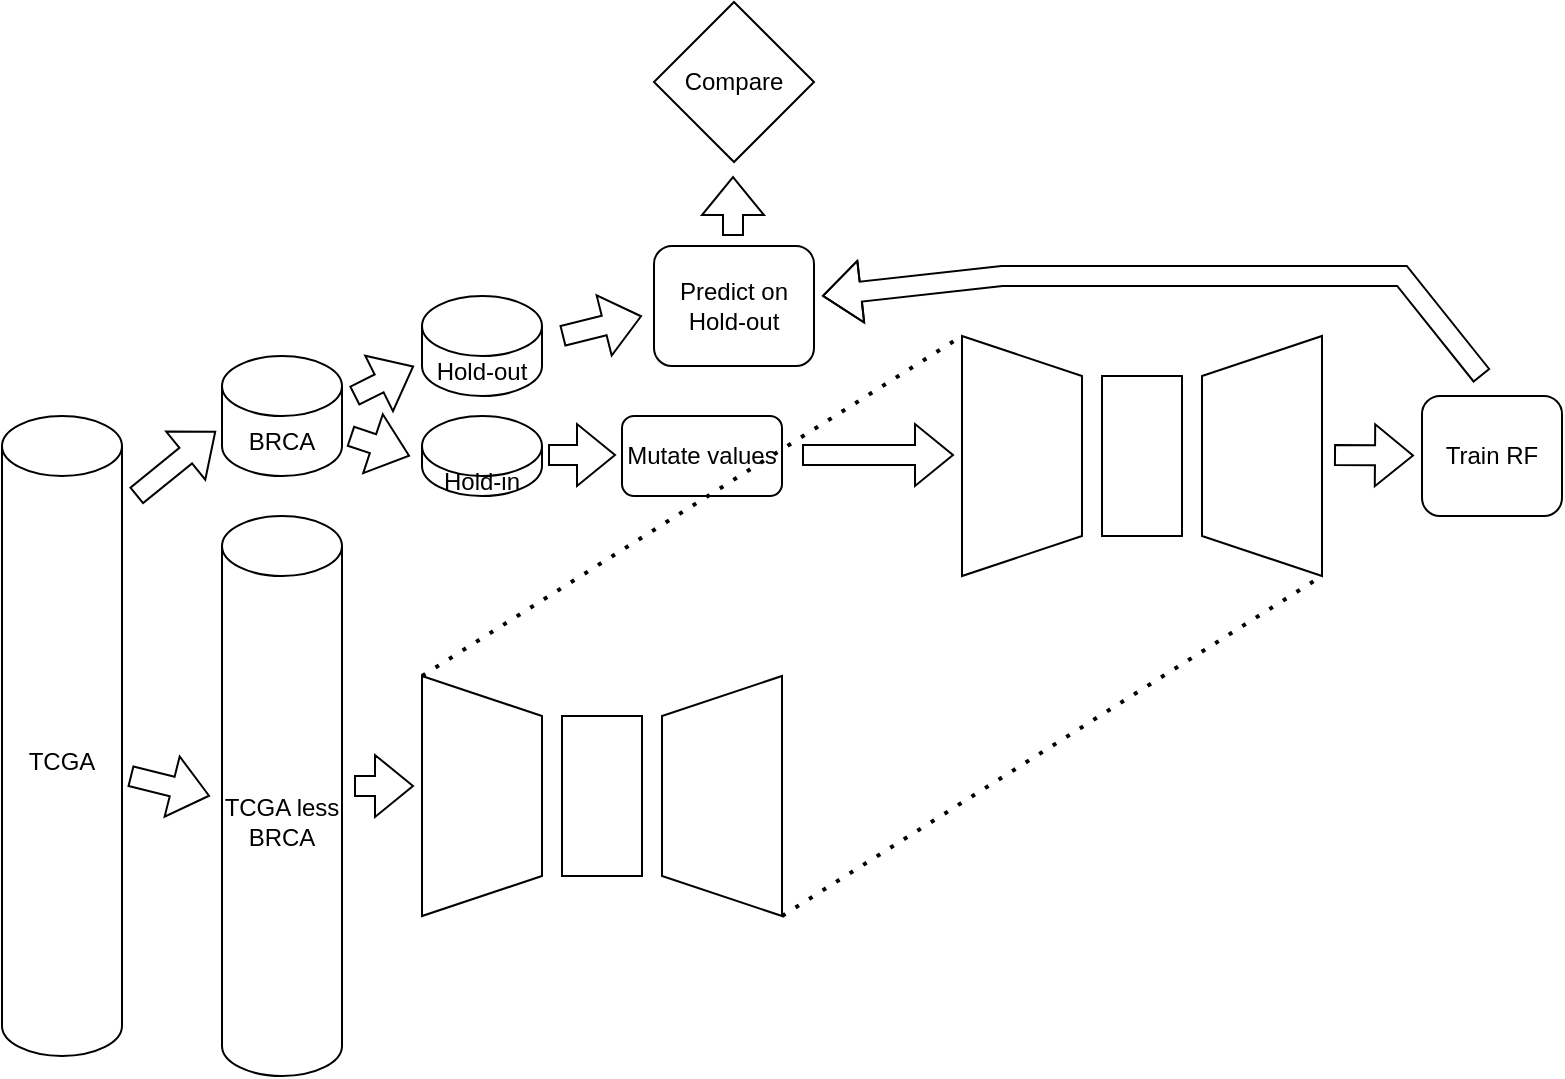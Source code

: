 <mxfile version="20.6.2" type="device"><diagram id="F2SDNA21r888q3fSZKig" name="Page-1"><mxGraphModel dx="1009" dy="1631" grid="1" gridSize="10" guides="1" tooltips="1" connect="1" arrows="1" fold="1" page="1" pageScale="1" pageWidth="850" pageHeight="1100" math="0" shadow="0"><root><mxCell id="0"/><mxCell id="1" parent="0"/><mxCell id="K8qbocZIVU_GEjZZt682-1" value="TCGA" style="shape=cylinder3;whiteSpace=wrap;html=1;boundedLbl=1;backgroundOutline=1;size=15;" vertex="1" parent="1"><mxGeometry x="40" y="200" width="60" height="320" as="geometry"/></mxCell><mxCell id="K8qbocZIVU_GEjZZt682-2" value="TCGA less BRCA" style="shape=cylinder3;whiteSpace=wrap;html=1;boundedLbl=1;backgroundOutline=1;size=15;" vertex="1" parent="1"><mxGeometry x="150" y="250" width="60" height="280" as="geometry"/></mxCell><mxCell id="K8qbocZIVU_GEjZZt682-3" value="BRCA" style="shape=cylinder3;whiteSpace=wrap;html=1;boundedLbl=1;backgroundOutline=1;size=15;" vertex="1" parent="1"><mxGeometry x="150" y="170" width="60" height="60" as="geometry"/></mxCell><mxCell id="K8qbocZIVU_GEjZZt682-4" value="Hold-out" style="shape=cylinder3;whiteSpace=wrap;html=1;boundedLbl=1;backgroundOutline=1;size=15;" vertex="1" parent="1"><mxGeometry x="250" y="140" width="60" height="50" as="geometry"/></mxCell><mxCell id="K8qbocZIVU_GEjZZt682-5" value="Hold-in" style="shape=cylinder3;whiteSpace=wrap;html=1;boundedLbl=1;backgroundOutline=1;size=15;" vertex="1" parent="1"><mxGeometry x="250" y="200" width="60" height="40" as="geometry"/></mxCell><mxCell id="K8qbocZIVU_GEjZZt682-9" value="" style="group" vertex="1" connectable="0" parent="1"><mxGeometry x="250" y="330" width="180" height="120" as="geometry"/></mxCell><mxCell id="K8qbocZIVU_GEjZZt682-6" value="" style="shape=trapezoid;perimeter=trapezoidPerimeter;whiteSpace=wrap;html=1;fixedSize=1;rotation=90;" vertex="1" parent="K8qbocZIVU_GEjZZt682-9"><mxGeometry x="-30" y="30" width="120" height="60" as="geometry"/></mxCell><mxCell id="K8qbocZIVU_GEjZZt682-7" value="" style="shape=trapezoid;perimeter=trapezoidPerimeter;whiteSpace=wrap;html=1;fixedSize=1;rotation=-90;" vertex="1" parent="K8qbocZIVU_GEjZZt682-9"><mxGeometry x="90" y="30" width="120" height="60" as="geometry"/></mxCell><mxCell id="K8qbocZIVU_GEjZZt682-8" value="" style="rounded=0;whiteSpace=wrap;html=1;" vertex="1" parent="K8qbocZIVU_GEjZZt682-9"><mxGeometry x="70" y="20" width="40" height="80" as="geometry"/></mxCell><mxCell id="K8qbocZIVU_GEjZZt682-14" value="" style="shape=flexArrow;endArrow=classic;html=1;rounded=0;" edge="1" parent="K8qbocZIVU_GEjZZt682-9"><mxGeometry width="50" height="50" relative="1" as="geometry"><mxPoint x="-34" y="55" as="sourcePoint"/><mxPoint x="-4" y="55" as="targetPoint"/></mxGeometry></mxCell><mxCell id="K8qbocZIVU_GEjZZt682-10" value="" style="shape=flexArrow;endArrow=classic;html=1;rounded=0;entryX=0;entryY=0.5;entryDx=0;entryDy=0;entryPerimeter=0;" edge="1" parent="1"><mxGeometry width="50" height="50" relative="1" as="geometry"><mxPoint x="104" y="380" as="sourcePoint"/><mxPoint x="144" y="390" as="targetPoint"/></mxGeometry></mxCell><mxCell id="K8qbocZIVU_GEjZZt682-11" value="" style="shape=flexArrow;endArrow=classic;html=1;rounded=0;entryX=0;entryY=0;entryDx=0;entryDy=37.5;entryPerimeter=0;" edge="1" parent="1"><mxGeometry width="50" height="50" relative="1" as="geometry"><mxPoint x="107" y="240" as="sourcePoint"/><mxPoint x="147" y="207.5" as="targetPoint"/></mxGeometry></mxCell><mxCell id="K8qbocZIVU_GEjZZt682-12" value="" style="shape=flexArrow;endArrow=classic;html=1;rounded=0;entryX=0;entryY=1;entryDx=0;entryDy=-15;entryPerimeter=0;" edge="1" parent="1"><mxGeometry width="50" height="50" relative="1" as="geometry"><mxPoint x="216" y="190" as="sourcePoint"/><mxPoint x="246" y="175" as="targetPoint"/></mxGeometry></mxCell><mxCell id="K8qbocZIVU_GEjZZt682-13" value="" style="shape=flexArrow;endArrow=classic;html=1;rounded=0;entryX=0;entryY=0.5;entryDx=0;entryDy=0;entryPerimeter=0;" edge="1" parent="1"><mxGeometry width="50" height="50" relative="1" as="geometry"><mxPoint x="214" y="210" as="sourcePoint"/><mxPoint x="244" y="220" as="targetPoint"/></mxGeometry></mxCell><mxCell id="K8qbocZIVU_GEjZZt682-15" value="Mutate values" style="rounded=1;whiteSpace=wrap;html=1;" vertex="1" parent="1"><mxGeometry x="350" y="200" width="80" height="40" as="geometry"/></mxCell><mxCell id="K8qbocZIVU_GEjZZt682-16" value="" style="shape=flexArrow;endArrow=classic;html=1;rounded=0;entryX=0;entryY=0.5;entryDx=0;entryDy=0;entryPerimeter=0;" edge="1" parent="1"><mxGeometry width="50" height="50" relative="1" as="geometry"><mxPoint x="313" y="219.5" as="sourcePoint"/><mxPoint x="347" y="219.5" as="targetPoint"/></mxGeometry></mxCell><mxCell id="K8qbocZIVU_GEjZZt682-17" value="" style="endArrow=none;dashed=1;html=1;dashPattern=1 3;strokeWidth=2;rounded=0;exitX=0;exitY=1;exitDx=0;exitDy=0;entryX=0;entryY=1;entryDx=0;entryDy=0;" edge="1" parent="1" source="K8qbocZIVU_GEjZZt682-6" target="K8qbocZIVU_GEjZZt682-20"><mxGeometry width="50" height="50" relative="1" as="geometry"><mxPoint x="350" y="340" as="sourcePoint"/><mxPoint x="530" y="200" as="targetPoint"/></mxGeometry></mxCell><mxCell id="K8qbocZIVU_GEjZZt682-18" value="" style="endArrow=none;dashed=1;html=1;dashPattern=1 3;strokeWidth=2;rounded=0;exitX=0;exitY=1;exitDx=0;exitDy=0;entryX=0;entryY=1;entryDx=0;entryDy=0;" edge="1" parent="1" source="K8qbocZIVU_GEjZZt682-7" target="K8qbocZIVU_GEjZZt682-21"><mxGeometry width="50" height="50" relative="1" as="geometry"><mxPoint x="430" y="330" as="sourcePoint"/><mxPoint x="710" y="200" as="targetPoint"/></mxGeometry></mxCell><mxCell id="K8qbocZIVU_GEjZZt682-19" value="" style="group" vertex="1" connectable="0" parent="1"><mxGeometry x="520" y="160" width="180" height="120" as="geometry"/></mxCell><mxCell id="K8qbocZIVU_GEjZZt682-20" value="" style="shape=trapezoid;perimeter=trapezoidPerimeter;whiteSpace=wrap;html=1;fixedSize=1;rotation=90;" vertex="1" parent="K8qbocZIVU_GEjZZt682-19"><mxGeometry x="-30" y="30" width="120" height="60" as="geometry"/></mxCell><mxCell id="K8qbocZIVU_GEjZZt682-21" value="" style="shape=trapezoid;perimeter=trapezoidPerimeter;whiteSpace=wrap;html=1;fixedSize=1;rotation=-90;" vertex="1" parent="K8qbocZIVU_GEjZZt682-19"><mxGeometry x="90" y="30" width="120" height="60" as="geometry"/></mxCell><mxCell id="K8qbocZIVU_GEjZZt682-22" value="" style="rounded=0;whiteSpace=wrap;html=1;" vertex="1" parent="K8qbocZIVU_GEjZZt682-19"><mxGeometry x="70" y="20" width="40" height="80" as="geometry"/></mxCell><mxCell id="K8qbocZIVU_GEjZZt682-23" value="" style="shape=flexArrow;endArrow=classic;html=1;rounded=0;" edge="1" parent="1"><mxGeometry width="50" height="50" relative="1" as="geometry"><mxPoint x="440" y="219.5" as="sourcePoint"/><mxPoint x="516" y="219.5" as="targetPoint"/></mxGeometry></mxCell><mxCell id="K8qbocZIVU_GEjZZt682-24" value="" style="shape=flexArrow;endArrow=classic;html=1;rounded=0;" edge="1" parent="1"><mxGeometry width="50" height="50" relative="1" as="geometry"><mxPoint x="706" y="219.5" as="sourcePoint"/><mxPoint x="746" y="219.767" as="targetPoint"/></mxGeometry></mxCell><mxCell id="K8qbocZIVU_GEjZZt682-25" value="Train RF" style="rounded=1;whiteSpace=wrap;html=1;" vertex="1" parent="1"><mxGeometry x="750" y="190" width="70" height="60" as="geometry"/></mxCell><mxCell id="K8qbocZIVU_GEjZZt682-26" value="" style="shape=flexArrow;endArrow=classic;html=1;rounded=0;" edge="1" parent="1"><mxGeometry width="50" height="50" relative="1" as="geometry"><mxPoint x="780" y="180" as="sourcePoint"/><mxPoint x="450" y="140" as="targetPoint"/><Array as="points"><mxPoint x="740" y="130"/><mxPoint x="540" y="130"/></Array></mxGeometry></mxCell><mxCell id="K8qbocZIVU_GEjZZt682-27" value="" style="shape=flexArrow;endArrow=classic;html=1;rounded=0;" edge="1" parent="1"><mxGeometry width="50" height="50" relative="1" as="geometry"><mxPoint x="320" y="160" as="sourcePoint"/><mxPoint x="360" y="150" as="targetPoint"/></mxGeometry></mxCell><mxCell id="K8qbocZIVU_GEjZZt682-28" value="Predict on Hold-out" style="rounded=1;whiteSpace=wrap;html=1;" vertex="1" parent="1"><mxGeometry x="366" y="115" width="80" height="60" as="geometry"/></mxCell><mxCell id="K8qbocZIVU_GEjZZt682-29" value="Compare" style="rhombus;whiteSpace=wrap;html=1;" vertex="1" parent="1"><mxGeometry x="366" y="-7" width="80" height="80" as="geometry"/></mxCell><mxCell id="K8qbocZIVU_GEjZZt682-30" value="" style="shape=flexArrow;endArrow=classic;html=1;rounded=0;" edge="1" parent="1"><mxGeometry width="50" height="50" relative="1" as="geometry"><mxPoint x="405.5" y="110" as="sourcePoint"/><mxPoint x="405.5" y="80" as="targetPoint"/></mxGeometry></mxCell></root></mxGraphModel></diagram></mxfile>